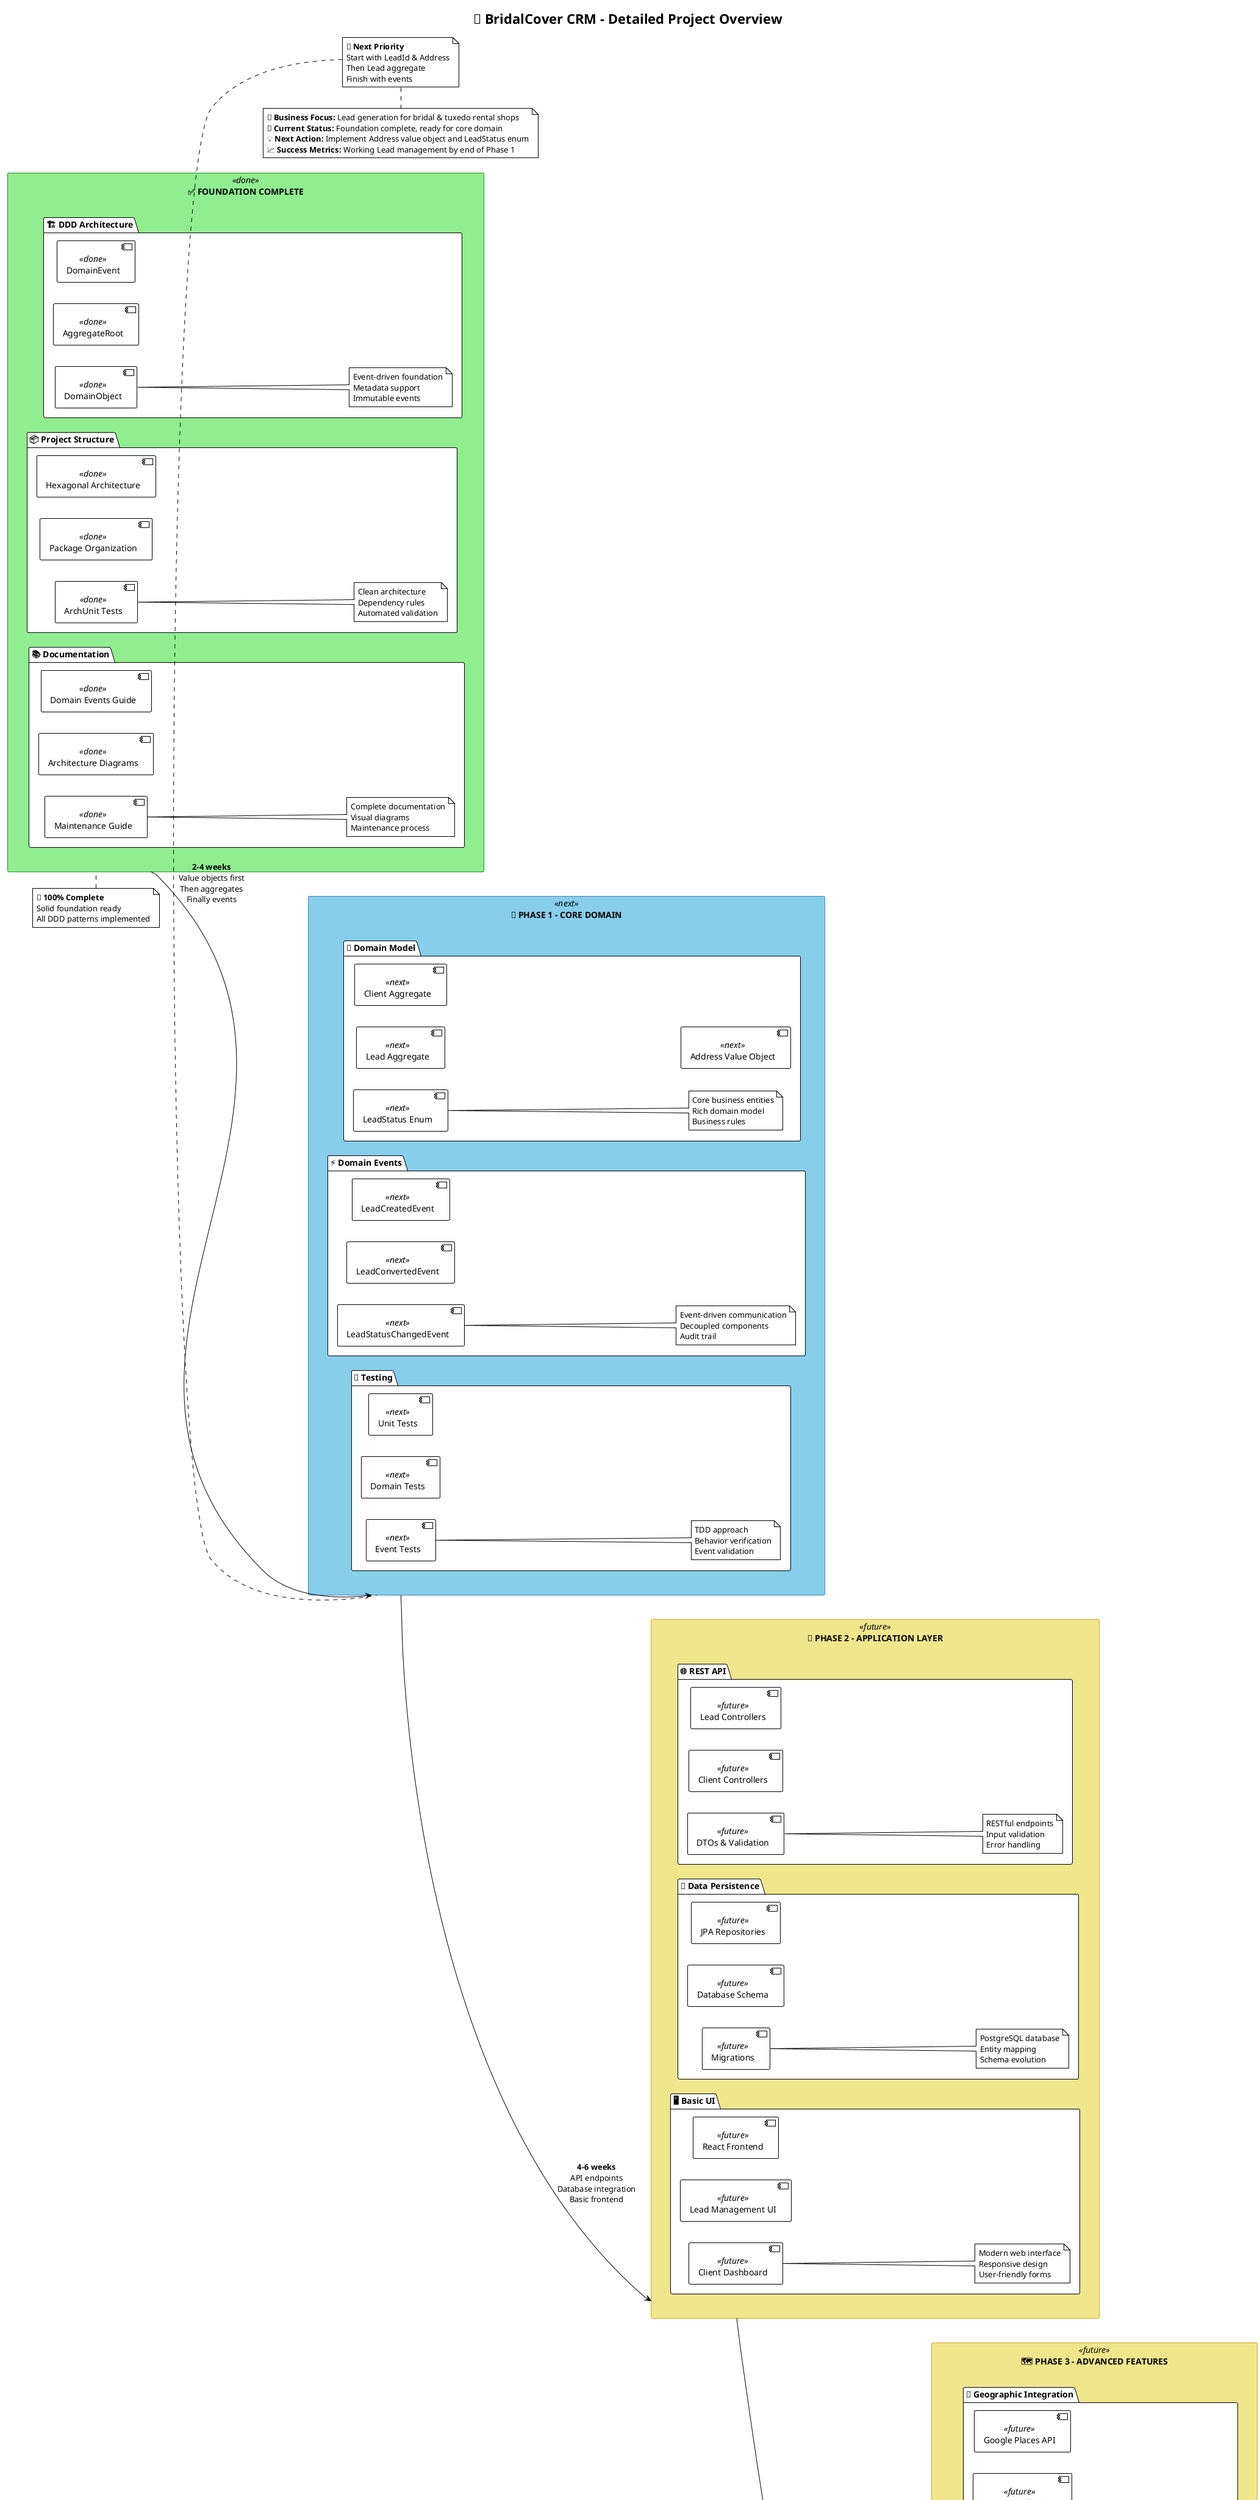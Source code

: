 @startuml BridalCover CRM - Detailed Overview

!theme plain
title 🏢 BridalCover CRM - Detailed Project Overview

skinparam rectangle {
    BackgroundColor<<done>> #90EE90
    BackgroundColor<<next>> #87CEEB
    BackgroundColor<<future>> #F0E68C
    BorderColor<<done>> #228B22
    BorderColor<<next>> #4682B4
    BorderColor<<future>> #DAA520
}

left to right direction

rectangle "✅ **FOUNDATION COMPLETE**" <<done>> {
    package "🏗️ **DDD Architecture**" {
        [DomainEvent] <<done>>
        [AggregateRoot] <<done>>
        [DomainObject] <<done>>
        note right : Event-driven foundation\nMetadata support\nImmutable events
    }
    
    package "📦 **Project Structure**" {
        [Hexagonal Architecture] <<done>>
        [Package Organization] <<done>>
        [ArchUnit Tests] <<done>>
        note right : Clean architecture\nDependency rules\nAutomated validation
    }
    
    package "📚 **Documentation**" {
        [Domain Events Guide] <<done>>
        [Architecture Diagrams] <<done>>
        [Maintenance Guide] <<done>>
        note right : Complete documentation\nVisual diagrams\nMaintenance process
    }
}

rectangle "🚧 **PHASE 1 - CORE DOMAIN**" <<next>> {
    package "🎯 **Domain Model**" {
        [Lead Aggregate] <<next>>
        [Client Aggregate] <<next>>
        [Address Value Object] <<next>>
        [LeadStatus Enum] <<next>>
        note right : Core business entities\nRich domain model\nBusiness rules
    }
    
    package "⚡ **Domain Events**" {
        [LeadCreatedEvent] <<next>>
        [LeadConvertedEvent] <<next>>
        [LeadStatusChangedEvent] <<next>>
        note right : Event-driven communication\nDecoupled components\nAudit trail
    }
    
    package "🧪 **Testing**" {
        [Unit Tests] <<next>>
        [Domain Tests] <<next>>
        [Event Tests] <<next>>
        note right : TDD approach\nBehavior verification\nEvent validation
    }
}

rectangle "🔮 **PHASE 2 - APPLICATION LAYER**" <<future>> {
    package "🌐 **REST API**" {
        [Lead Controllers] <<future>>
        [Client Controllers] <<future>>
        [DTOs & Validation] <<future>>
        note right : RESTful endpoints\nInput validation\nError handling
    }
    
    package "💾 **Data Persistence**" {
        [JPA Repositories] <<future>>
        [Database Schema] <<future>>
        [Migrations] <<future>>
        note right : PostgreSQL database\nEntity mapping\nSchema evolution
    }
    
    package "🖥️ **Basic UI**" {
        [React Frontend] <<future>>
        [Lead Management UI] <<future>>
        [Client Dashboard] <<future>>
        note right : Modern web interface\nResponsive design\nUser-friendly forms
    }
}

rectangle "🗺️ **PHASE 3 - ADVANCED FEATURES**" <<future>> {
    package "📍 **Geographic Integration**" {
        [Google Places API] <<future>>
        [Maps Visualization] <<future>>
        [Territory Analysis] <<future>>
        note right : Lead discovery\nHeatmap visualization\nGeographic insights
    }
    
    package "📱 **Mobile & Real-time**" {
        [Mobile App] <<future>>
        [Push Notifications] <<future>>
        [Real-time Updates] <<future>>
        note right : Cross-platform app\nInstant notifications\nLive data sync
    }
    
    package "📊 **Analytics & Reports**" {
        [Performance Dashboard] <<future>>
        [Conversion Analytics] <<future>>
        [Territory Reports] <<future>>
        note right : Business intelligence\nKPI tracking\nData-driven insights
    }
}

' Connections with detailed timelines
"✅ **FOUNDATION COMPLETE**" --> "🚧 **PHASE 1 - CORE DOMAIN**" : **2-4 weeks**\nValue objects first\nThen aggregates\nFinally events

"🚧 **PHASE 1 - CORE DOMAIN**" --> "🔮 **PHASE 2 - APPLICATION LAYER**" : **4-6 weeks**\nAPI endpoints\nDatabase integration\nBasic frontend

"🔮 **PHASE 2 - APPLICATION LAYER**" --> "🗺️ **PHASE 3 - ADVANCED FEATURES**" : **6-10 weeks**\nGoogle integration\nMobile development\nAdvanced analytics

' Status indicators
note top of "✅ **FOUNDATION COMPLETE**" : 🎉 **100% Complete**\nSolid foundation ready\nAll DDD patterns implemented

note top of "🚧 **PHASE 1 - CORE DOMAIN**" : 🎯 **Next Priority**\nStart with LeadId & Address\nThen Lead aggregate\nFinish with events

note bottom : 🏢 **Business Focus:** Lead generation for bridal & tuxedo rental shops\n🎯 **Current Status:** Foundation complete, ready for core domain\n💡 **Next Action:** Implement Address value object and LeadStatus enum\n📈 **Success Metrics:** Working Lead management by end of Phase 1

@enduml
